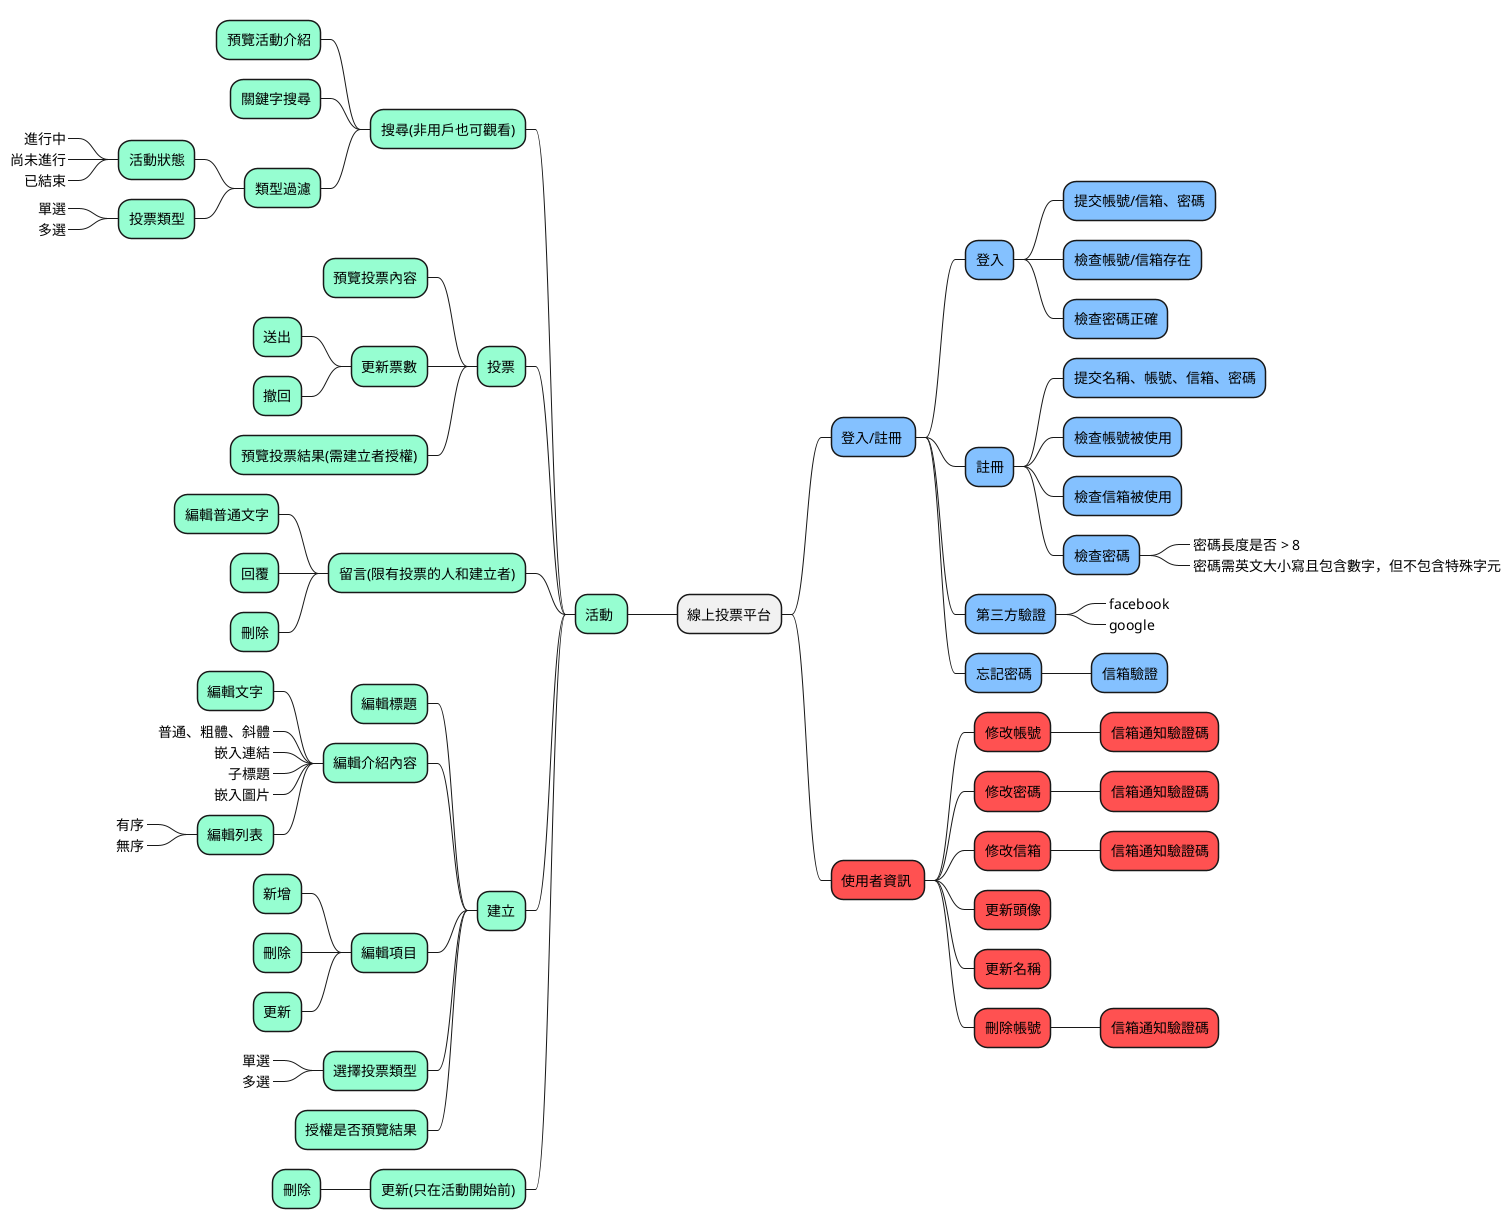 @startmindmap 功能架構圖
<style>
mindmapDiagram{
    .blue *{
        BackgroundColor #84C1FF
    }

    .green *{
        BackgroundColor #96FED1
    }

    .red *{
        BackgroundColor #FF5151
    }
}
</style>

+ 線上投票平台

++ 登入/註冊 <<blue>>
+++ 登入
++++ 提交帳號/信箱、密碼
++++ 檢查帳號/信箱存在
++++ 檢查密碼正確
+++ 註冊
++++ 提交名稱、帳號、信箱、密碼
++++ 檢查帳號被使用
++++ 檢查信箱被使用
++++ 檢查密碼
+++++_ 密碼長度是否 > 8
+++++_ 密碼需英文大小寫且包含數字，但不包含特殊字元
+++ 第三方驗證
++++_ facebook
++++_ google
+++ 忘記密碼
++++ 信箱驗證

-- 活動 <<green>>
--- 搜尋(非用戶也可觀看)
---- 預覽活動介紹
---- 關鍵字搜尋
---- 類型過濾
----- 活動狀態
------_ 進行中
------_ 尚未進行
------_ 已結束
----- 投票類型
------_ 單選
------_ 多選
--- 投票
---- 預覽投票內容
---- 更新票數
----- 送出
----- 撤回
---- 預覽投票結果(需建立者授權)
--- 留言(限有投票的人和建立者)
---- 編輯普通文字
---- 回覆
---- 刪除
--- 建立
---- 編輯標題
---- 編輯介紹內容
----- 編輯文字
-----_ 普通、粗體、斜體
-----_ 嵌入連結
-----_ 子標題
-----_ 嵌入圖片
----- 編輯列表
------_ 有序
------_ 無序
---- 編輯項目
----- 新增
----- 刪除
----- 更新
---- 選擇投票類型
-----_ 單選
-----_ 多選
---- 授權是否預覽結果
--- 更新(只在活動開始前)
---- 刪除

++ 使用者資訊 <<red>>
+++ 修改帳號
++++ 信箱通知驗證碼
+++ 修改密碼
++++ 信箱通知驗證碼
+++ 修改信箱
++++ 信箱通知驗證碼
+++ 更新頭像
+++ 更新名稱
+++ 刪除帳號
++++ 信箱通知驗證碼

@endmindmap